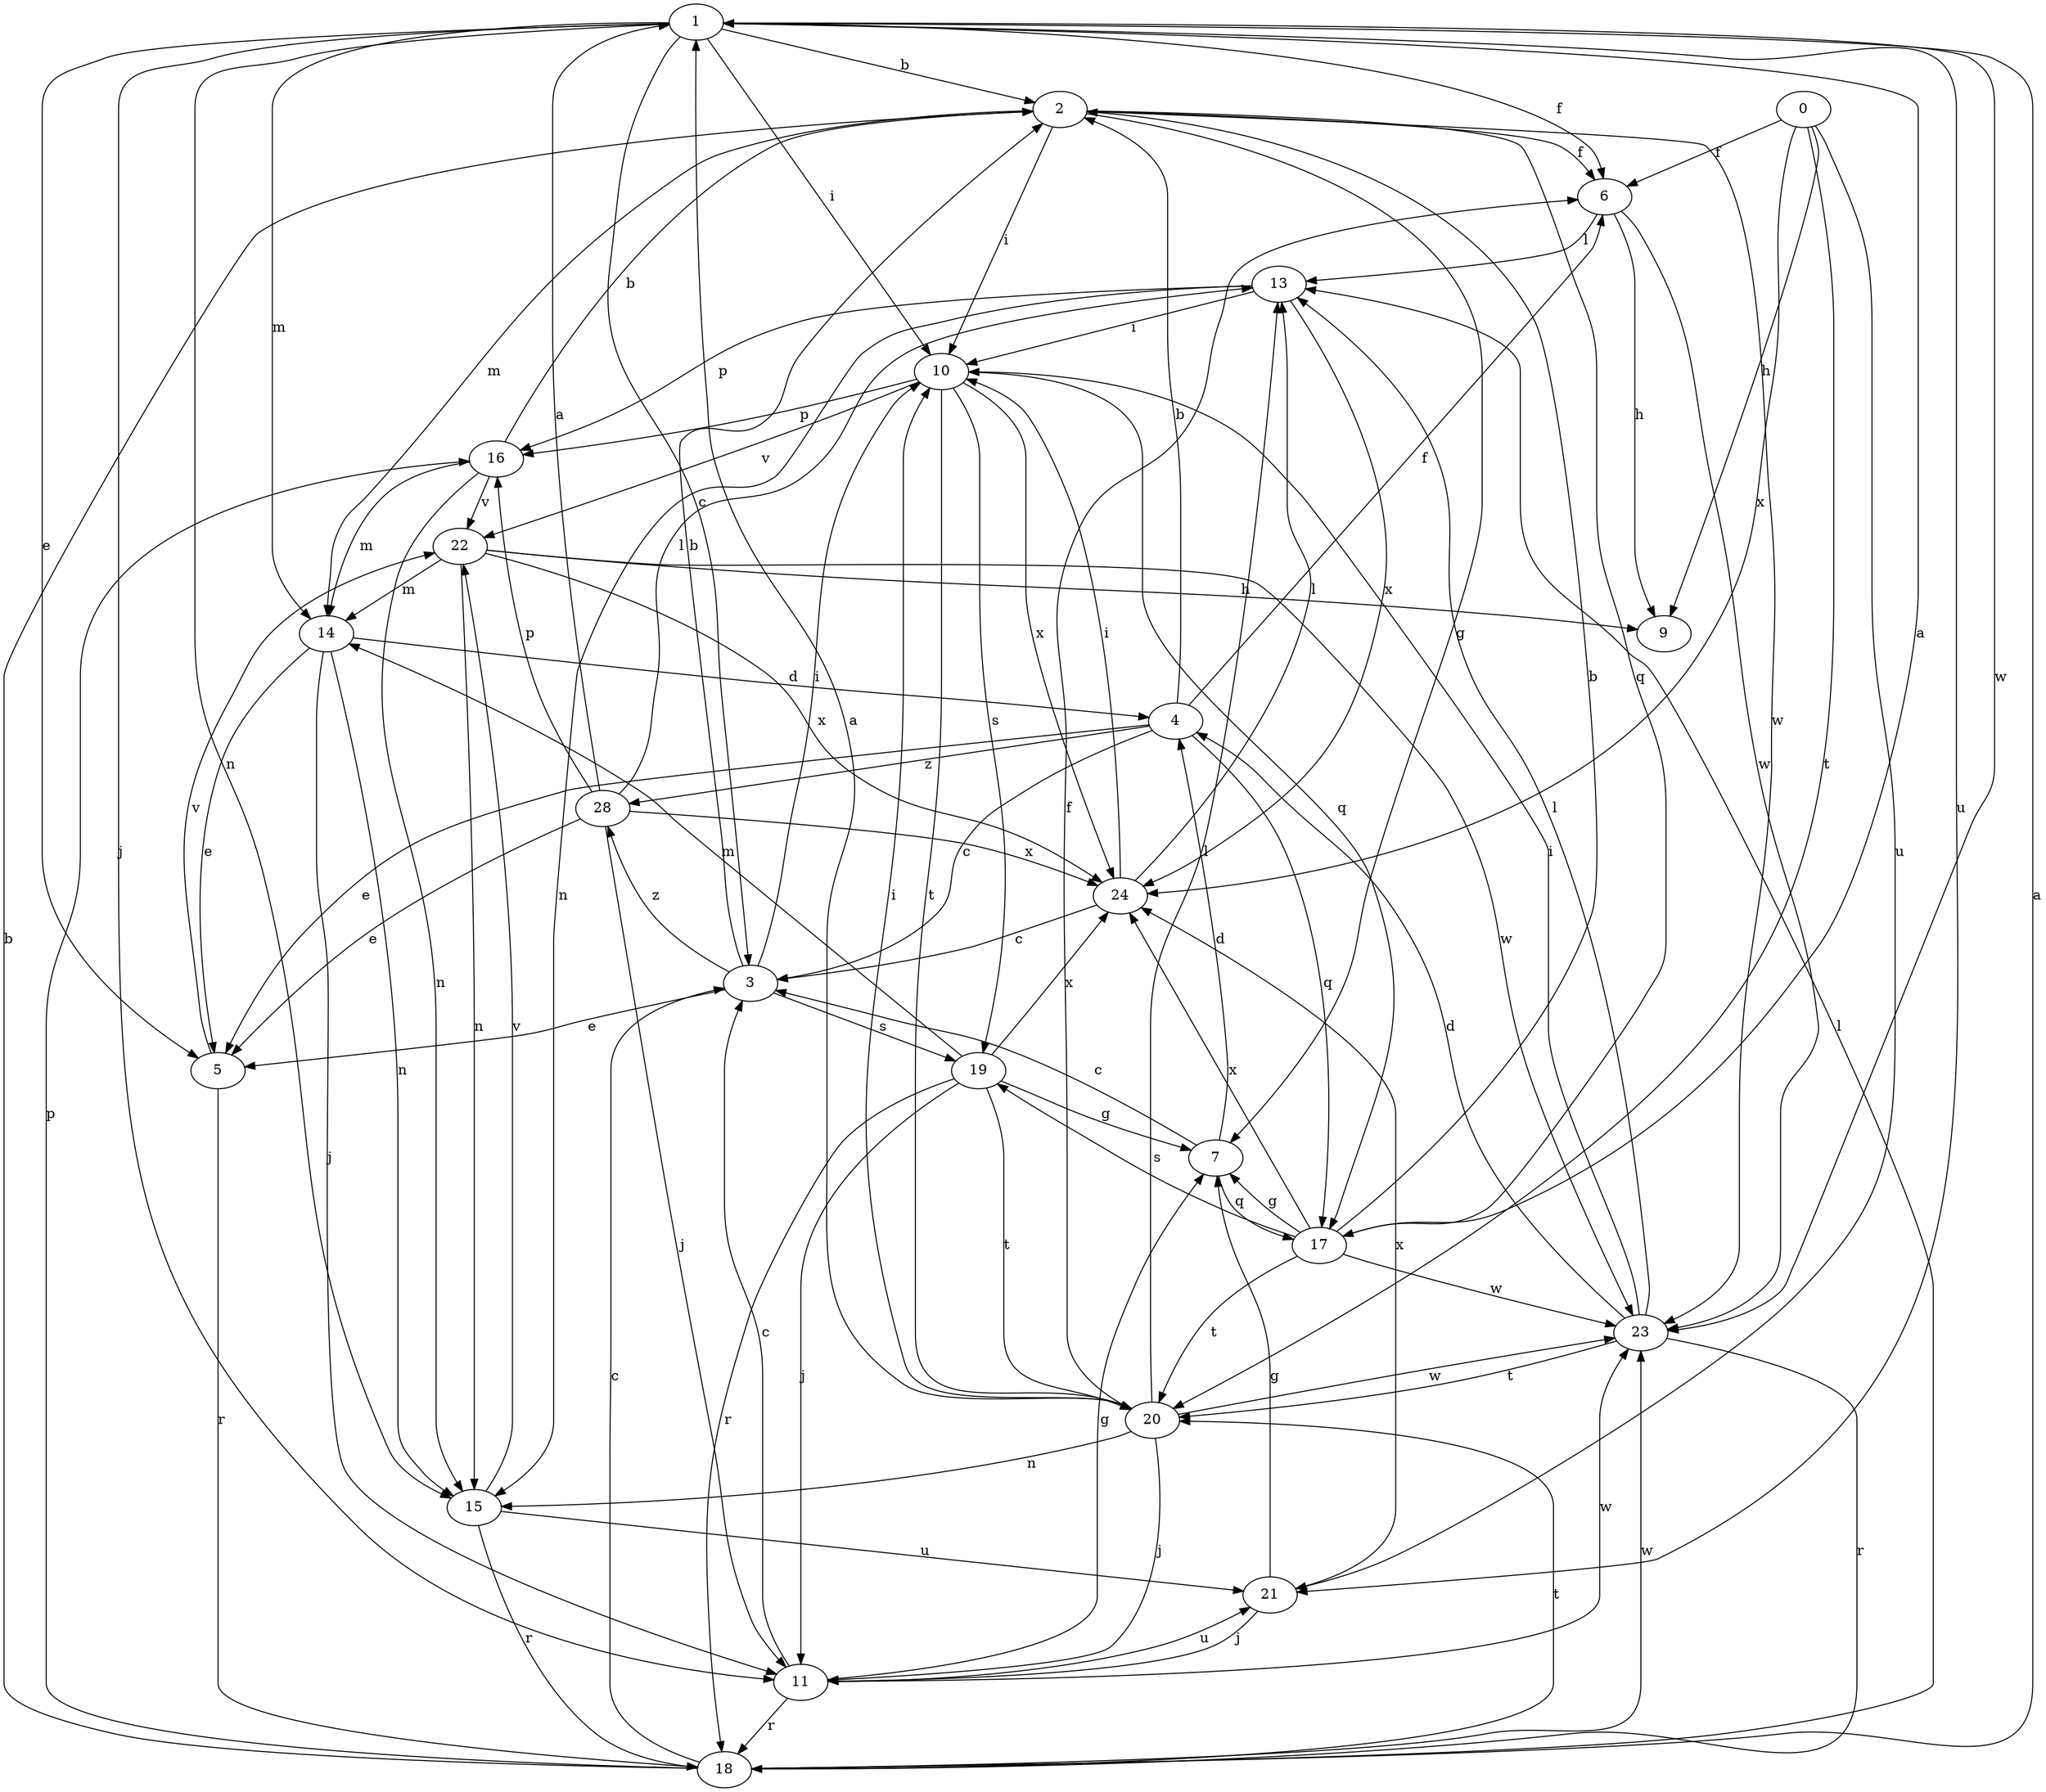 strict digraph  {
1;
2;
3;
4;
5;
6;
7;
9;
10;
11;
13;
14;
15;
16;
0;
17;
18;
19;
20;
21;
22;
23;
24;
28;
1 -> 2  [label=b];
1 -> 3  [label=c];
1 -> 5  [label=e];
1 -> 6  [label=f];
1 -> 10  [label=i];
1 -> 11  [label=j];
1 -> 14  [label=m];
1 -> 15  [label=n];
1 -> 21  [label=u];
1 -> 23  [label=w];
2 -> 6  [label=f];
2 -> 7  [label=g];
2 -> 10  [label=i];
2 -> 14  [label=m];
2 -> 17  [label=q];
2 -> 23  [label=w];
3 -> 2  [label=b];
3 -> 5  [label=e];
3 -> 10  [label=i];
3 -> 19  [label=s];
3 -> 28  [label=z];
4 -> 2  [label=b];
4 -> 3  [label=c];
4 -> 5  [label=e];
4 -> 6  [label=f];
4 -> 17  [label=q];
4 -> 28  [label=z];
5 -> 18  [label=r];
5 -> 22  [label=v];
6 -> 9  [label=h];
6 -> 13  [label=l];
6 -> 23  [label=w];
7 -> 3  [label=c];
7 -> 4  [label=d];
7 -> 17  [label=q];
10 -> 16  [label=p];
10 -> 17  [label=q];
10 -> 19  [label=s];
10 -> 20  [label=t];
10 -> 22  [label=v];
10 -> 24  [label=x];
11 -> 3  [label=c];
11 -> 7  [label=g];
11 -> 18  [label=r];
11 -> 21  [label=u];
11 -> 23  [label=w];
13 -> 10  [label=i];
13 -> 15  [label=n];
13 -> 16  [label=p];
13 -> 24  [label=x];
14 -> 4  [label=d];
14 -> 5  [label=e];
14 -> 11  [label=j];
14 -> 15  [label=n];
15 -> 18  [label=r];
15 -> 21  [label=u];
15 -> 22  [label=v];
16 -> 2  [label=b];
16 -> 14  [label=m];
16 -> 15  [label=n];
16 -> 22  [label=v];
0 -> 6  [label=f];
0 -> 9  [label=h];
0 -> 20  [label=t];
0 -> 21  [label=u];
0 -> 24  [label=x];
17 -> 1  [label=a];
17 -> 2  [label=b];
17 -> 7  [label=g];
17 -> 19  [label=s];
17 -> 20  [label=t];
17 -> 23  [label=w];
17 -> 24  [label=x];
18 -> 1  [label=a];
18 -> 2  [label=b];
18 -> 3  [label=c];
18 -> 13  [label=l];
18 -> 16  [label=p];
18 -> 20  [label=t];
18 -> 23  [label=w];
19 -> 7  [label=g];
19 -> 11  [label=j];
19 -> 14  [label=m];
19 -> 18  [label=r];
19 -> 20  [label=t];
19 -> 24  [label=x];
20 -> 1  [label=a];
20 -> 6  [label=f];
20 -> 10  [label=i];
20 -> 11  [label=j];
20 -> 13  [label=l];
20 -> 15  [label=n];
20 -> 23  [label=w];
21 -> 7  [label=g];
21 -> 11  [label=j];
21 -> 24  [label=x];
22 -> 9  [label=h];
22 -> 14  [label=m];
22 -> 15  [label=n];
22 -> 23  [label=w];
22 -> 24  [label=x];
23 -> 4  [label=d];
23 -> 10  [label=i];
23 -> 13  [label=l];
23 -> 18  [label=r];
23 -> 20  [label=t];
24 -> 3  [label=c];
24 -> 10  [label=i];
24 -> 13  [label=l];
28 -> 1  [label=a];
28 -> 5  [label=e];
28 -> 11  [label=j];
28 -> 13  [label=l];
28 -> 16  [label=p];
28 -> 24  [label=x];
}
